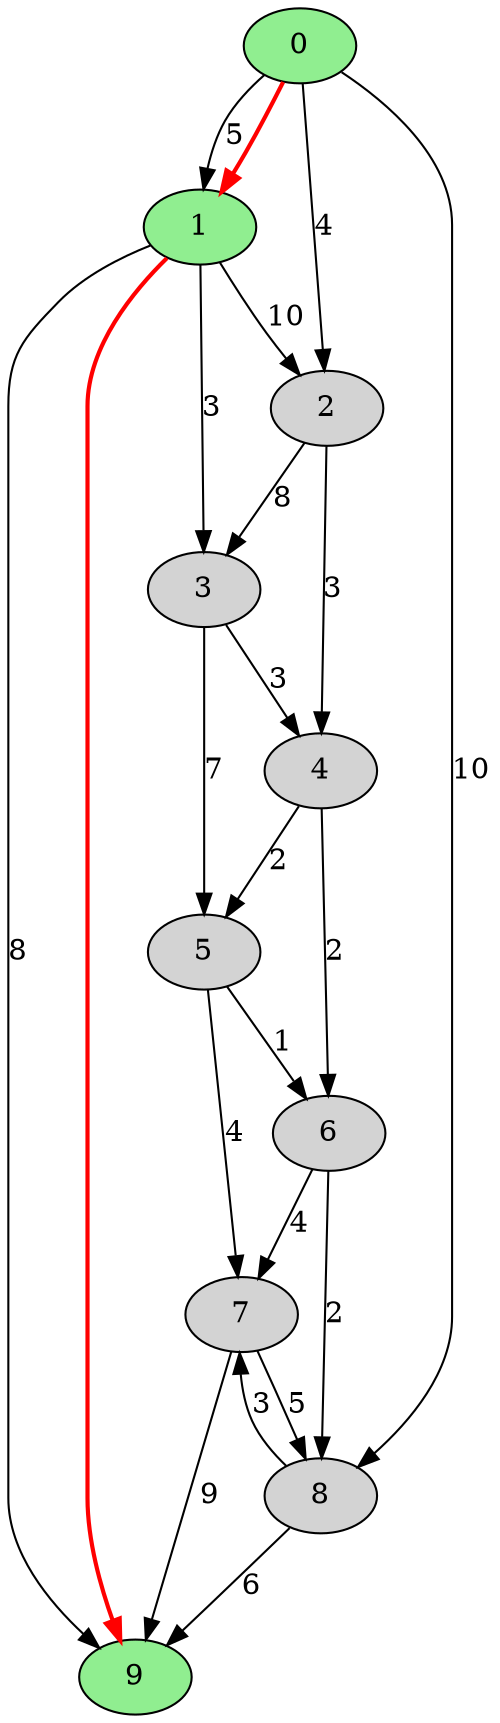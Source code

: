 digraph G {
    node [style=filled];
    0 -> 1 [label="5"];
    0 -> 2 [label="4"];
    1 -> 2 [label="10"];
    1 -> 3 [label="3"];
    2 -> 3 [label="8"];
    2 -> 4 [label="3"];
    3 -> 4 [label="3"];
    3 -> 5 [label="7"];
    4 -> 5 [label="2"];
    4 -> 6 [label="2"];
    5 -> 6 [label="1"];
    5 -> 7 [label="4"];
    6 -> 7 [label="4"];
    6 -> 8 [label="2"];
    7 -> 8 [label="5"];
    7 -> 9 [label="9"];
    8 -> 9 [label="6"];
    8 -> 7 [label="3"];
    1 -> 9 [label="8"];
    0 -> 8 [label="10"];
    // Highlight path nodes
    0 [fillcolor=lightgreen];
    1 [fillcolor=lightgreen];
    9 [fillcolor=lightgreen];
    0 -> 1 [color=red, penwidth=2.0];
    1 -> 9 [color=red, penwidth=2.0];
}
